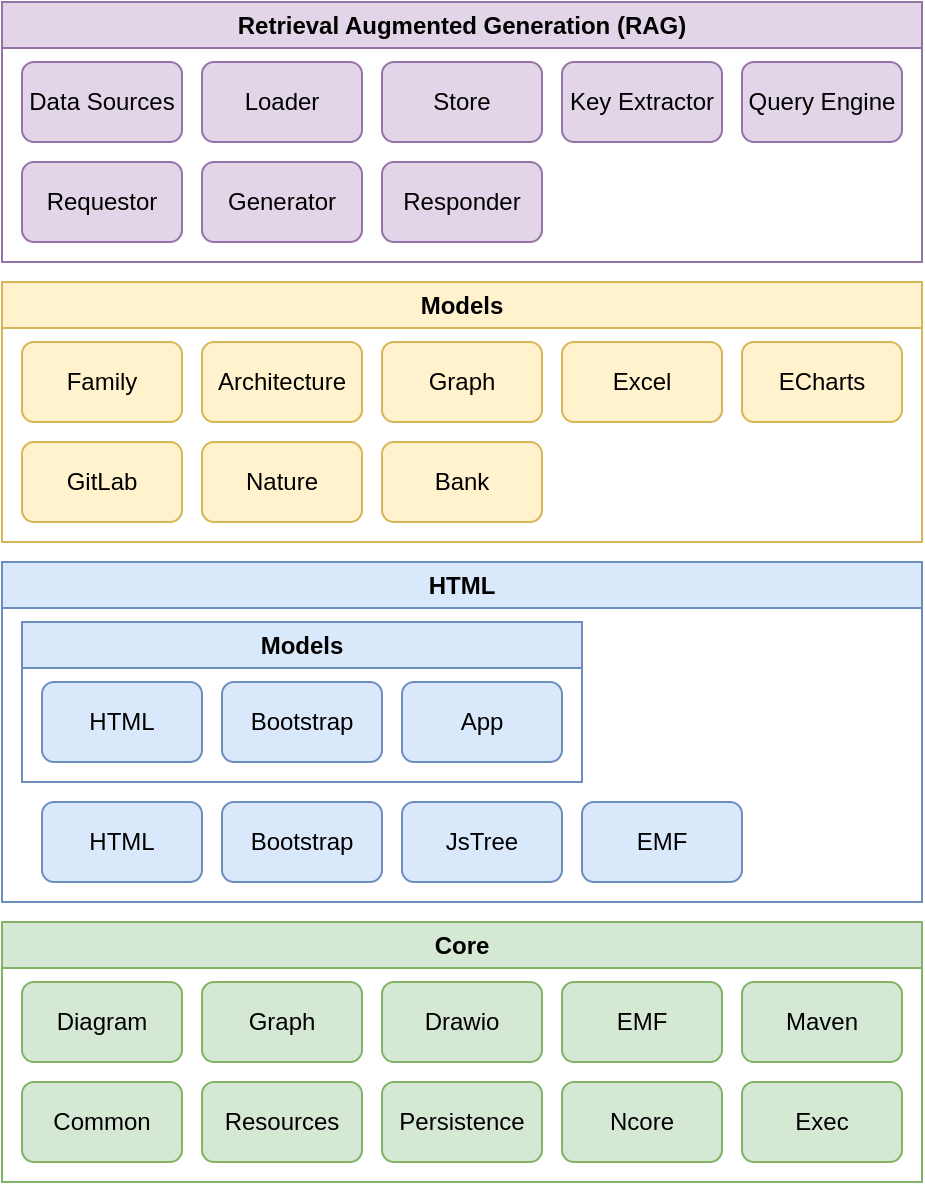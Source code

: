<mxfile version="22.1.16" type="device">
  <diagram id="HQOKvbAvWCf9tJ4usP6P" name="Nasdanika">
    <mxGraphModel dx="1434" dy="1984" grid="1" gridSize="10" guides="1" tooltips="1" connect="1" arrows="1" fold="1" page="1" pageScale="1" pageWidth="850" pageHeight="1100" math="0" shadow="0">
      <root>
        <object label="" type="Action" page-element="true" feature-map="container:&#xa;  self: &#xa;    children:&#xa;      path: 1&#xa;" doc-ref="nasdanika.md" spec-ref="root-action.yml" id="0">
          <mxCell />
        </object>
        <object type="Action" feature-map="container:&#xa;  self: &#xa;    children:&#xa;      path: 1&#xa;" id="1">
          <mxCell parent="0" />
        </object>
        <object label="Core" placeholders="1" type="Action" feature-map="container:&#xa;  other: &#xa;    children:&#xa;      path: 1&#xa;" spec="location: %id%/index.html" base-uri="%id%/" doc-ref="readme.md" id="core">
          <mxCell style="swimlane;whiteSpace=wrap;html=1;collapsible=0;fillColor=#d5e8d4;strokeColor=#82b366;" parent="1" vertex="1">
            <mxGeometry x="100" y="280" width="460" height="130" as="geometry" />
          </mxCell>
        </object>
        <object label="Common" type="Action" placeholders="1" spec="location: %id%/index.html" feature-map="container:&#xa;  other: &#xa;    children:&#xa;      path: 1&#xa;      comparator: label&#xa;" base-uri="%id%/" doc-ref="readme.md" id="common">
          <mxCell style="rounded=1;whiteSpace=wrap;html=1;fillColor=#d5e8d4;strokeColor=#82b366;" parent="core" vertex="1">
            <mxGeometry x="10" y="80" width="80" height="40" as="geometry" />
          </mxCell>
        </object>
        <object label="Resources" type="Action" placeholders="1" spec="location: %id%/index.html" feature-map="container:&#xa;  other: &#xa;    children:&#xa;      path: 1&#xa;      comparator: label&#xa;" base-uri="%id%/" doc-ref="readme.md" id="resources">
          <mxCell style="rounded=1;whiteSpace=wrap;html=1;fillColor=#d5e8d4;strokeColor=#82b366;" parent="core" vertex="1">
            <mxGeometry x="100" y="80" width="80" height="40" as="geometry" />
          </mxCell>
        </object>
        <object label="Persistence" type="Action" placeholders="1" spec="location: %id%/index.html" feature-map="container:&#xa;  other: &#xa;    children:&#xa;      path: 1&#xa;      comparator: label&#xa;" base-uri="%id%/" doc-ref="readme.md" id="persistence">
          <mxCell style="rounded=1;whiteSpace=wrap;html=1;fillColor=#d5e8d4;strokeColor=#82b366;" parent="core" vertex="1">
            <mxGeometry x="190" y="80" width="80" height="40" as="geometry" />
          </mxCell>
        </object>
        <object label="Ncore" type="Action" placeholders="1" spec="location: %id%/index.html" feature-map="container:&#xa;  other: &#xa;    children:&#xa;      path: 1&#xa;      comparator: label&#xa;" base-uri="%id%/" doc-ref="readme.md" id="ncore">
          <mxCell style="rounded=1;whiteSpace=wrap;html=1;fillColor=#d5e8d4;strokeColor=#82b366;" parent="core" vertex="1">
            <mxGeometry x="280" y="80" width="80" height="40" as="geometry" />
          </mxCell>
        </object>
        <object label="Diagram" type="Action" placeholders="1" spec="location: %id%/index.html" feature-map="container:&#xa;  other: &#xa;    children:&#xa;      path: 1&#xa;      comparator: label&#xa;" base-uri="%id%/" doc-ref="readme.md" id="diagram">
          <mxCell style="rounded=1;whiteSpace=wrap;html=1;fillColor=#d5e8d4;strokeColor=#82b366;" parent="core" vertex="1">
            <mxGeometry x="10" y="30" width="80" height="40" as="geometry" />
          </mxCell>
        </object>
        <object label="Graph" type="Action" placeholders="1" spec="location: %id%/index.html" feature-map="container:&#xa;  other: &#xa;    children:&#xa;      path: 1&#xa;      comparator: label&#xa;" base-uri="%id%/" doc-ref="readme.md" id="graph">
          <mxCell style="rounded=1;whiteSpace=wrap;html=1;fillColor=#d5e8d4;strokeColor=#82b366;" parent="core" vertex="1">
            <mxGeometry x="100" y="30" width="80" height="40" as="geometry" />
          </mxCell>
        </object>
        <object label="Drawio" type="Action" placeholders="1" spec="location: %id%/index.html" feature-map="container:&#xa;  other: &#xa;    children:&#xa;      path: 1&#xa;      comparator: label&#xa;" base-uri="%id%/" doc-ref="readme.md" id="drawio">
          <mxCell style="rounded=1;whiteSpace=wrap;html=1;fillColor=#d5e8d4;strokeColor=#82b366;" parent="core" vertex="1">
            <mxGeometry x="190" y="30" width="80" height="40" as="geometry" />
          </mxCell>
        </object>
        <object label="EMF" type="Action" placeholders="1" spec="location: %id%/index.html" feature-map="container:&#xa;  other: &#xa;    children:&#xa;      path: 1&#xa;      comparator: label&#xa;" base-uri="%id%/" doc-ref="readme.md" id="emf">
          <mxCell style="rounded=1;whiteSpace=wrap;html=1;fillColor=#d5e8d4;strokeColor=#82b366;" parent="core" vertex="1">
            <mxGeometry x="280" y="30" width="80" height="40" as="geometry" />
          </mxCell>
        </object>
        <object label="Exec" type="Action" placeholders="1" spec="location: %id%/index.html" feature-map="container:&#xa;  other: &#xa;    children:&#xa;      path: 1&#xa;      comparator: label&#xa;" base-uri="%id%/" doc-ref="readme.md" id="exec">
          <mxCell style="rounded=1;whiteSpace=wrap;html=1;fillColor=#d5e8d4;strokeColor=#82b366;" parent="core" vertex="1">
            <mxGeometry x="370" y="80" width="80" height="40" as="geometry" />
          </mxCell>
        </object>
        <object label="Maven" type="Action" placeholders="1" spec="location: %id%/index.html" feature-map="container:&#xa;  other: &#xa;    children:&#xa;      path: 1&#xa;      comparator: label&#xa;" base-uri="%id%/" doc-ref="readme.md" id="maven">
          <mxCell style="rounded=1;whiteSpace=wrap;html=1;fillColor=#d5e8d4;strokeColor=#82b366;" parent="core" vertex="1">
            <mxGeometry x="370" y="30" width="80" height="40" as="geometry" />
          </mxCell>
        </object>
        <object label="HTML" placeholders="1" type="Action" feature-map="container:&#xa;  other: &#xa;    children:&#xa;      path: 1&#xa;" spec="location: %id%/index.html" base-uri="%id%/" doc-ref="readme.md" id="html">
          <mxCell style="swimlane;whiteSpace=wrap;html=1;collapsible=0;fillColor=#dae8fc;strokeColor=#6c8ebf;" parent="1" vertex="1">
            <mxGeometry x="100" y="100" width="460" height="170" as="geometry" />
          </mxCell>
        </object>
        <object label="HTML" type="Action" placeholders="1" spec="location: html/index.html" feature-map="container:&#xa;  other: &#xa;    children:&#xa;      path: 1&#xa;      comparator: label&#xa;" base-uri="html/" doc-ref="readme.md" id="1O0O-SB--TNPAReoqQZB-13">
          <mxCell style="rounded=1;whiteSpace=wrap;html=1;fillColor=#dae8fc;strokeColor=#6c8ebf;" parent="html" vertex="1">
            <mxGeometry x="20" y="120" width="80" height="40" as="geometry" />
          </mxCell>
        </object>
        <object label="Models" placeholders="1" type="Action" feature-map="container:&#xa;  other: &#xa;    children:&#xa;      path: 1&#xa;      comparator: label&#xa;" spec="location: %id%/index.html" base-uri="%id%/" doc-ref="readme.md" id="models">
          <mxCell style="swimlane;whiteSpace=wrap;html=1;collapsible=0;fillColor=#dae8fc;strokeColor=#6c8ebf;" parent="html" vertex="1">
            <mxGeometry x="10" y="30" width="280" height="80" as="geometry" />
          </mxCell>
        </object>
        <object label="HTML" type="Action" placeholders="1" spec="location: html/index.html" feature-map="container:&#xa;  other: &#xa;    children:&#xa;      path: 1&#xa;      comparator: label&#xa;" base-uri="html/" doc-ref="readme.md" id="html-model">
          <mxCell style="rounded=1;whiteSpace=wrap;html=1;fillColor=#dae8fc;strokeColor=#6c8ebf;" parent="models" vertex="1">
            <mxGeometry x="10" y="30" width="80" height="40" as="geometry" />
          </mxCell>
        </object>
        <object label="Bootstrap" type="Action" placeholders="1" spec="location: bootstrap/index.html" feature-map="container:&#xa;  other: &#xa;    children:&#xa;      path: 1&#xa;      comparator: label&#xa;" base-uri="bootstrap/" doc-ref="readme.md" id="1O0O-SB--TNPAReoqQZB-17">
          <mxCell style="rounded=1;whiteSpace=wrap;html=1;fillColor=#dae8fc;strokeColor=#6c8ebf;" parent="models" vertex="1">
            <mxGeometry x="100" y="30" width="80" height="40" as="geometry" />
          </mxCell>
        </object>
        <object label="App" type="Action" placeholders="1" spec="location: app/index.html" feature-map="container:&#xa;  other: &#xa;    children:&#xa;      path: 1&#xa;      comparator: label&#xa;" base-uri="app/" doc-ref="readme.md" id="1O0O-SB--TNPAReoqQZB-18">
          <mxCell style="rounded=1;whiteSpace=wrap;html=1;fillColor=#dae8fc;strokeColor=#6c8ebf;" parent="models" vertex="1">
            <mxGeometry x="190" y="30" width="80" height="40" as="geometry" />
          </mxCell>
        </object>
        <object label="JsTree" type="Action" placeholders="1" spec="location: jstree/index.html" feature-map="container:&#xa;  other: &#xa;    children:&#xa;      path: 1&#xa;      comparator: label&#xa;" base-uri="jstree/" doc-ref="readme.md" id="1O0O-SB--TNPAReoqQZB-20">
          <mxCell style="rounded=1;whiteSpace=wrap;html=1;fillColor=#dae8fc;strokeColor=#6c8ebf;" parent="html" vertex="1">
            <mxGeometry x="200" y="120" width="80" height="40" as="geometry" />
          </mxCell>
        </object>
        <object label="Bootstrap" type="Action" placeholders="1" spec="location: bootstrap/index.html" feature-map="container:&#xa;  other: &#xa;    children:&#xa;      path: 1&#xa;      comparator: label&#xa;" base-uri="bootstrap/" doc-ref="readme.md" id="1O0O-SB--TNPAReoqQZB-19">
          <mxCell style="rounded=1;whiteSpace=wrap;html=1;fillColor=#dae8fc;strokeColor=#6c8ebf;" parent="html" vertex="1">
            <mxGeometry x="110" y="120" width="80" height="40" as="geometry" />
          </mxCell>
        </object>
        <object label="EMF" type="Action" placeholders="1" spec="location: emf/index.html" feature-map="container:&#xa;  other: &#xa;    children:&#xa;      path: 1&#xa;      comparator: label&#xa;" base-uri="emf/" doc-ref="readme.md" id="1O0O-SB--TNPAReoqQZB-22">
          <mxCell style="rounded=1;whiteSpace=wrap;html=1;fillColor=#dae8fc;strokeColor=#6c8ebf;" parent="html" vertex="1">
            <mxGeometry x="290" y="120" width="80" height="40" as="geometry" />
          </mxCell>
        </object>
        <object label="Models" placeholders="1" type="Action" feature-map="container:&#xa;  other: &#xa;    children:&#xa;      path: 1&#xa;" spec="location: models/index.html" base-uri="models/" doc-ref="readme.md" id="1O0O-SB--TNPAReoqQZB-23">
          <mxCell style="swimlane;whiteSpace=wrap;html=1;collapsible=0;fillColor=#fff2cc;strokeColor=#d6b656;" parent="1" vertex="1">
            <mxGeometry x="100" y="-40" width="460" height="130" as="geometry" />
          </mxCell>
        </object>
        <object label="GitLab" type="Action" placeholders="1" spec="location: %id%/index.html" feature-map="container:&#xa;  other: &#xa;    children:&#xa;      path: 1&#xa;      comparator: label&#xa;" base-uri="%id%/" doc-ref="readme.md" id="gitlab">
          <mxCell style="rounded=1;whiteSpace=wrap;html=1;fillColor=#fff2cc;strokeColor=#d6b656;" parent="1O0O-SB--TNPAReoqQZB-23" vertex="1">
            <mxGeometry x="10" y="80" width="80" height="40" as="geometry" />
          </mxCell>
        </object>
        <object label="Family" type="Action" placeholders="1" spec="location: %id%/index.html" feature-map="container:&#xa;  other: &#xa;    children:&#xa;      path: 1&#xa;      comparator: label&#xa;" base-uri="%id%/" doc-ref="readme.md" id="family">
          <mxCell style="rounded=1;whiteSpace=wrap;html=1;fillColor=#fff2cc;strokeColor=#d6b656;" parent="1O0O-SB--TNPAReoqQZB-23" vertex="1">
            <mxGeometry x="10" y="30" width="80" height="40" as="geometry" />
          </mxCell>
        </object>
        <object label="Architecture" type="Action" placeholders="1" spec="location: %id%/index.html" feature-map="container:&#xa;  other: &#xa;    children:&#xa;      path: 1&#xa;      comparator: label&#xa;" base-uri="%id%/" doc-ref="readme.md" id="architecture">
          <mxCell style="rounded=1;whiteSpace=wrap;html=1;fillColor=#fff2cc;strokeColor=#d6b656;" parent="1O0O-SB--TNPAReoqQZB-23" vertex="1">
            <mxGeometry x="100" y="30" width="80" height="40" as="geometry" />
          </mxCell>
        </object>
        <object label="Graph" type="Action" placeholders="1" spec="location: graph/index.html" feature-map="container:&#xa;  other: &#xa;    children:&#xa;      path: 1&#xa;      comparator: label&#xa;" base-uri="graph/" doc-ref="readme.md" id="1O0O-SB--TNPAReoqQZB-30">
          <mxCell style="rounded=1;whiteSpace=wrap;html=1;fillColor=#fff2cc;strokeColor=#d6b656;" parent="1O0O-SB--TNPAReoqQZB-23" vertex="1">
            <mxGeometry x="190" y="30" width="80" height="40" as="geometry" />
          </mxCell>
        </object>
        <object label="Excel" type="Action" placeholders="1" spec="location: %id%/index.html" feature-map="container:&#xa;  other: &#xa;    children:&#xa;      path: 1&#xa;      comparator: label&#xa;" base-uri="%id%/" doc-ref="readme.md" id="excel">
          <mxCell style="rounded=1;whiteSpace=wrap;html=1;fillColor=#fff2cc;strokeColor=#d6b656;" parent="1O0O-SB--TNPAReoqQZB-23" vertex="1">
            <mxGeometry x="280" y="30" width="80" height="40" as="geometry" />
          </mxCell>
        </object>
        <object label="ECharts" type="Action" placeholders="1" spec="location: %id%/index.html" feature-map="container:&#xa;  other: &#xa;    children:&#xa;      path: 1&#xa;      comparator: label&#xa;" base-uri="%id%/" doc-ref="readme.md" id="echarts">
          <mxCell style="rounded=1;whiteSpace=wrap;html=1;fillColor=#fff2cc;strokeColor=#d6b656;" parent="1O0O-SB--TNPAReoqQZB-23" vertex="1">
            <mxGeometry x="370" y="30" width="80" height="40" as="geometry" />
          </mxCell>
        </object>
        <object label="Nature" type="Action" placeholders="1" spec="location: %id%/index.html" feature-map="container:&#xa;  other: &#xa;    children:&#xa;      path: 1&#xa;      comparator: label&#xa;" base-uri="%id%/" doc-ref="readme.md" id="nature">
          <mxCell style="rounded=1;whiteSpace=wrap;html=1;fillColor=#fff2cc;strokeColor=#d6b656;" parent="1O0O-SB--TNPAReoqQZB-23" vertex="1">
            <mxGeometry x="100" y="80" width="80" height="40" as="geometry" />
          </mxCell>
        </object>
        <object label="Bank" type="Action" placeholders="1" spec="location: %id%/index.html" feature-map="container:&#xa;  other: &#xa;    children:&#xa;      path: 1&#xa;      comparator: label&#xa;" base-uri="%id%/" doc-ref="readme.md" id="bank">
          <mxCell style="rounded=1;whiteSpace=wrap;html=1;fillColor=#fff2cc;strokeColor=#d6b656;" parent="1O0O-SB--TNPAReoqQZB-23" vertex="1">
            <mxGeometry x="190" y="80" width="80" height="40" as="geometry" />
          </mxCell>
        </object>
        <object label="Retrieval Augmented Generation (RAG)" placeholders="1" link="https://rag.nasdanika.org/" id="Kfxj3GkCVfem0rcadOE8-1">
          <mxCell style="swimlane;whiteSpace=wrap;html=1;collapsible=0;fillColor=#e1d5e7;strokeColor=#9673a6;" vertex="1" parent="1">
            <mxGeometry x="100" y="-180" width="460" height="130" as="geometry" />
          </mxCell>
        </object>
        <object label="Data Sources" placeholders="1" link="https://rag.nasdanika.org/r0/data-sources/index.html" id="Kfxj3GkCVfem0rcadOE8-9">
          <mxCell style="rounded=1;whiteSpace=wrap;html=1;fillColor=#e1d5e7;strokeColor=#9673a6;" vertex="1" parent="Kfxj3GkCVfem0rcadOE8-1">
            <mxGeometry x="10" y="30" width="80" height="40" as="geometry" />
          </mxCell>
        </object>
        <object label="Loader" placeholders="1" link="https://rag.nasdanika.org/r0/loader/index.html" id="Kfxj3GkCVfem0rcadOE8-10">
          <mxCell style="rounded=1;whiteSpace=wrap;html=1;fillColor=#e1d5e7;strokeColor=#9673a6;" vertex="1" parent="Kfxj3GkCVfem0rcadOE8-1">
            <mxGeometry x="100" y="30" width="80" height="40" as="geometry" />
          </mxCell>
        </object>
        <object label="Store" placeholders="1" link="https://rag.nasdanika.org/r0/store/index.html" id="Kfxj3GkCVfem0rcadOE8-11">
          <mxCell style="rounded=1;whiteSpace=wrap;html=1;fillColor=#e1d5e7;strokeColor=#9673a6;" vertex="1" parent="Kfxj3GkCVfem0rcadOE8-1">
            <mxGeometry x="190" y="30" width="80" height="40" as="geometry" />
          </mxCell>
        </object>
        <object label="Key Extractor" placeholders="1" link="https://rag.nasdanika.org/r0/key-extractor/index.html" id="Kfxj3GkCVfem0rcadOE8-12">
          <mxCell style="rounded=1;whiteSpace=wrap;html=1;fillColor=#e1d5e7;strokeColor=#9673a6;" vertex="1" parent="Kfxj3GkCVfem0rcadOE8-1">
            <mxGeometry x="280" y="30" width="80" height="40" as="geometry" />
          </mxCell>
        </object>
        <object label="Query Engine" placeholders="1" link="https://rag.nasdanika.org/r0/query-engine/index.html" id="Kfxj3GkCVfem0rcadOE8-13">
          <mxCell style="rounded=1;whiteSpace=wrap;html=1;fillColor=#e1d5e7;strokeColor=#9673a6;" vertex="1" parent="Kfxj3GkCVfem0rcadOE8-1">
            <mxGeometry x="370" y="30" width="80" height="40" as="geometry" />
          </mxCell>
        </object>
        <object label="Requestor" placeholders="1" link="https://rag.nasdanika.org/r0/requestor/index.html" id="Kfxj3GkCVfem0rcadOE8-14">
          <mxCell style="rounded=1;whiteSpace=wrap;html=1;fillColor=#e1d5e7;strokeColor=#9673a6;" vertex="1" parent="Kfxj3GkCVfem0rcadOE8-1">
            <mxGeometry x="10" y="80" width="80" height="40" as="geometry" />
          </mxCell>
        </object>
        <object label="Generator" placeholders="1" link="https://rag.nasdanika.org/r0/generator/index.html" id="Kfxj3GkCVfem0rcadOE8-15">
          <mxCell style="rounded=1;whiteSpace=wrap;html=1;fillColor=#e1d5e7;strokeColor=#9673a6;" vertex="1" parent="Kfxj3GkCVfem0rcadOE8-1">
            <mxGeometry x="100" y="80" width="80" height="40" as="geometry" />
          </mxCell>
        </object>
        <object label="Responder" placeholders="1" link="https://rag.nasdanika.org/r0/responder/index.html" id="Kfxj3GkCVfem0rcadOE8-16">
          <mxCell style="rounded=1;whiteSpace=wrap;html=1;fillColor=#e1d5e7;strokeColor=#9673a6;" vertex="1" parent="Kfxj3GkCVfem0rcadOE8-1">
            <mxGeometry x="190" y="80" width="80" height="40" as="geometry" />
          </mxCell>
        </object>
      </root>
    </mxGraphModel>
  </diagram>
</mxfile>

